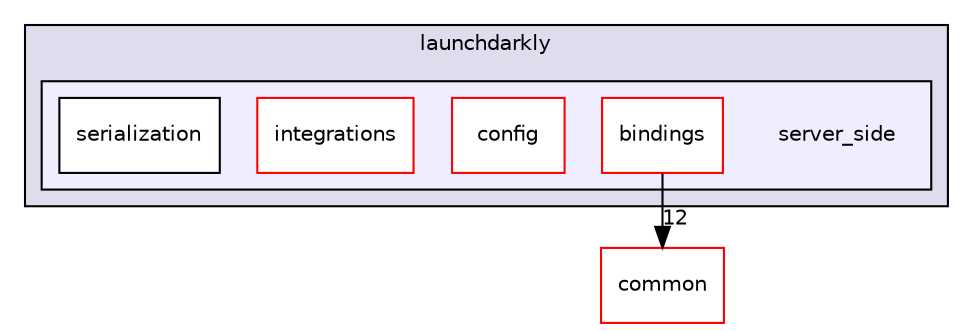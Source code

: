 digraph "include/launchdarkly/server_side" {
  compound=true
  node [ fontsize="10", fontname="Helvetica"];
  edge [ labelfontsize="10", labelfontname="Helvetica"];
  subgraph clusterdir_560c1b3961203e445a6c2c50c3f15f14 {
    graph [ bgcolor="#ddddee", pencolor="black", label="launchdarkly" fontname="Helvetica", fontsize="10", URL="dir_560c1b3961203e445a6c2c50c3f15f14.html"]
  subgraph clusterdir_f677846bdc19df54f381069c4df32a9f {
    graph [ bgcolor="#eeeeff", pencolor="black", label="" URL="dir_f677846bdc19df54f381069c4df32a9f.html"];
    dir_f677846bdc19df54f381069c4df32a9f [shape=plaintext label="server_side"];
  dir_b4935c656ffc5535bf70491b2b27afa7 [shape=box label="bindings" fillcolor="white" style="filled" color="red" URL="dir_b4935c656ffc5535bf70491b2b27afa7.html"];
  dir_e65585f141238bc7ace76e0379f92126 [shape=box label="config" fillcolor="white" style="filled" color="red" URL="dir_e65585f141238bc7ace76e0379f92126.html"];
  dir_6e9bfb2873d7b511b106a1ab84888d64 [shape=box label="integrations" fillcolor="white" style="filled" color="red" URL="dir_6e9bfb2873d7b511b106a1ab84888d64.html"];
  dir_a20e4c636ecf76f73e6bc48929918bf3 [shape=box label="serialization" fillcolor="white" style="filled" URL="dir_a20e4c636ecf76f73e6bc48929918bf3.html"];
  }
  }
  dir_bdd9a5d540de89e9fe90efdfc6973a4f [shape=box label="common" fillcolor="white" style="filled" color="red" URL="dir_bdd9a5d540de89e9fe90efdfc6973a4f.html"];
  dir_b4935c656ffc5535bf70491b2b27afa7->dir_bdd9a5d540de89e9fe90efdfc6973a4f [headlabel="12", labeldistance=1.5 headhref="dir_000030_000000.html"];
}
